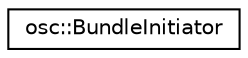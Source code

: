 digraph "Graphical Class Hierarchy"
{
 // LATEX_PDF_SIZE
  edge [fontname="Helvetica",fontsize="10",labelfontname="Helvetica",labelfontsize="10"];
  node [fontname="Helvetica",fontsize="10",shape=record];
  rankdir="LR";
  Node0 [label="osc::BundleInitiator",height=0.2,width=0.4,color="black", fillcolor="white", style="filled",URL="$structosc_1_1BundleInitiator.html",tooltip=" "];
}
